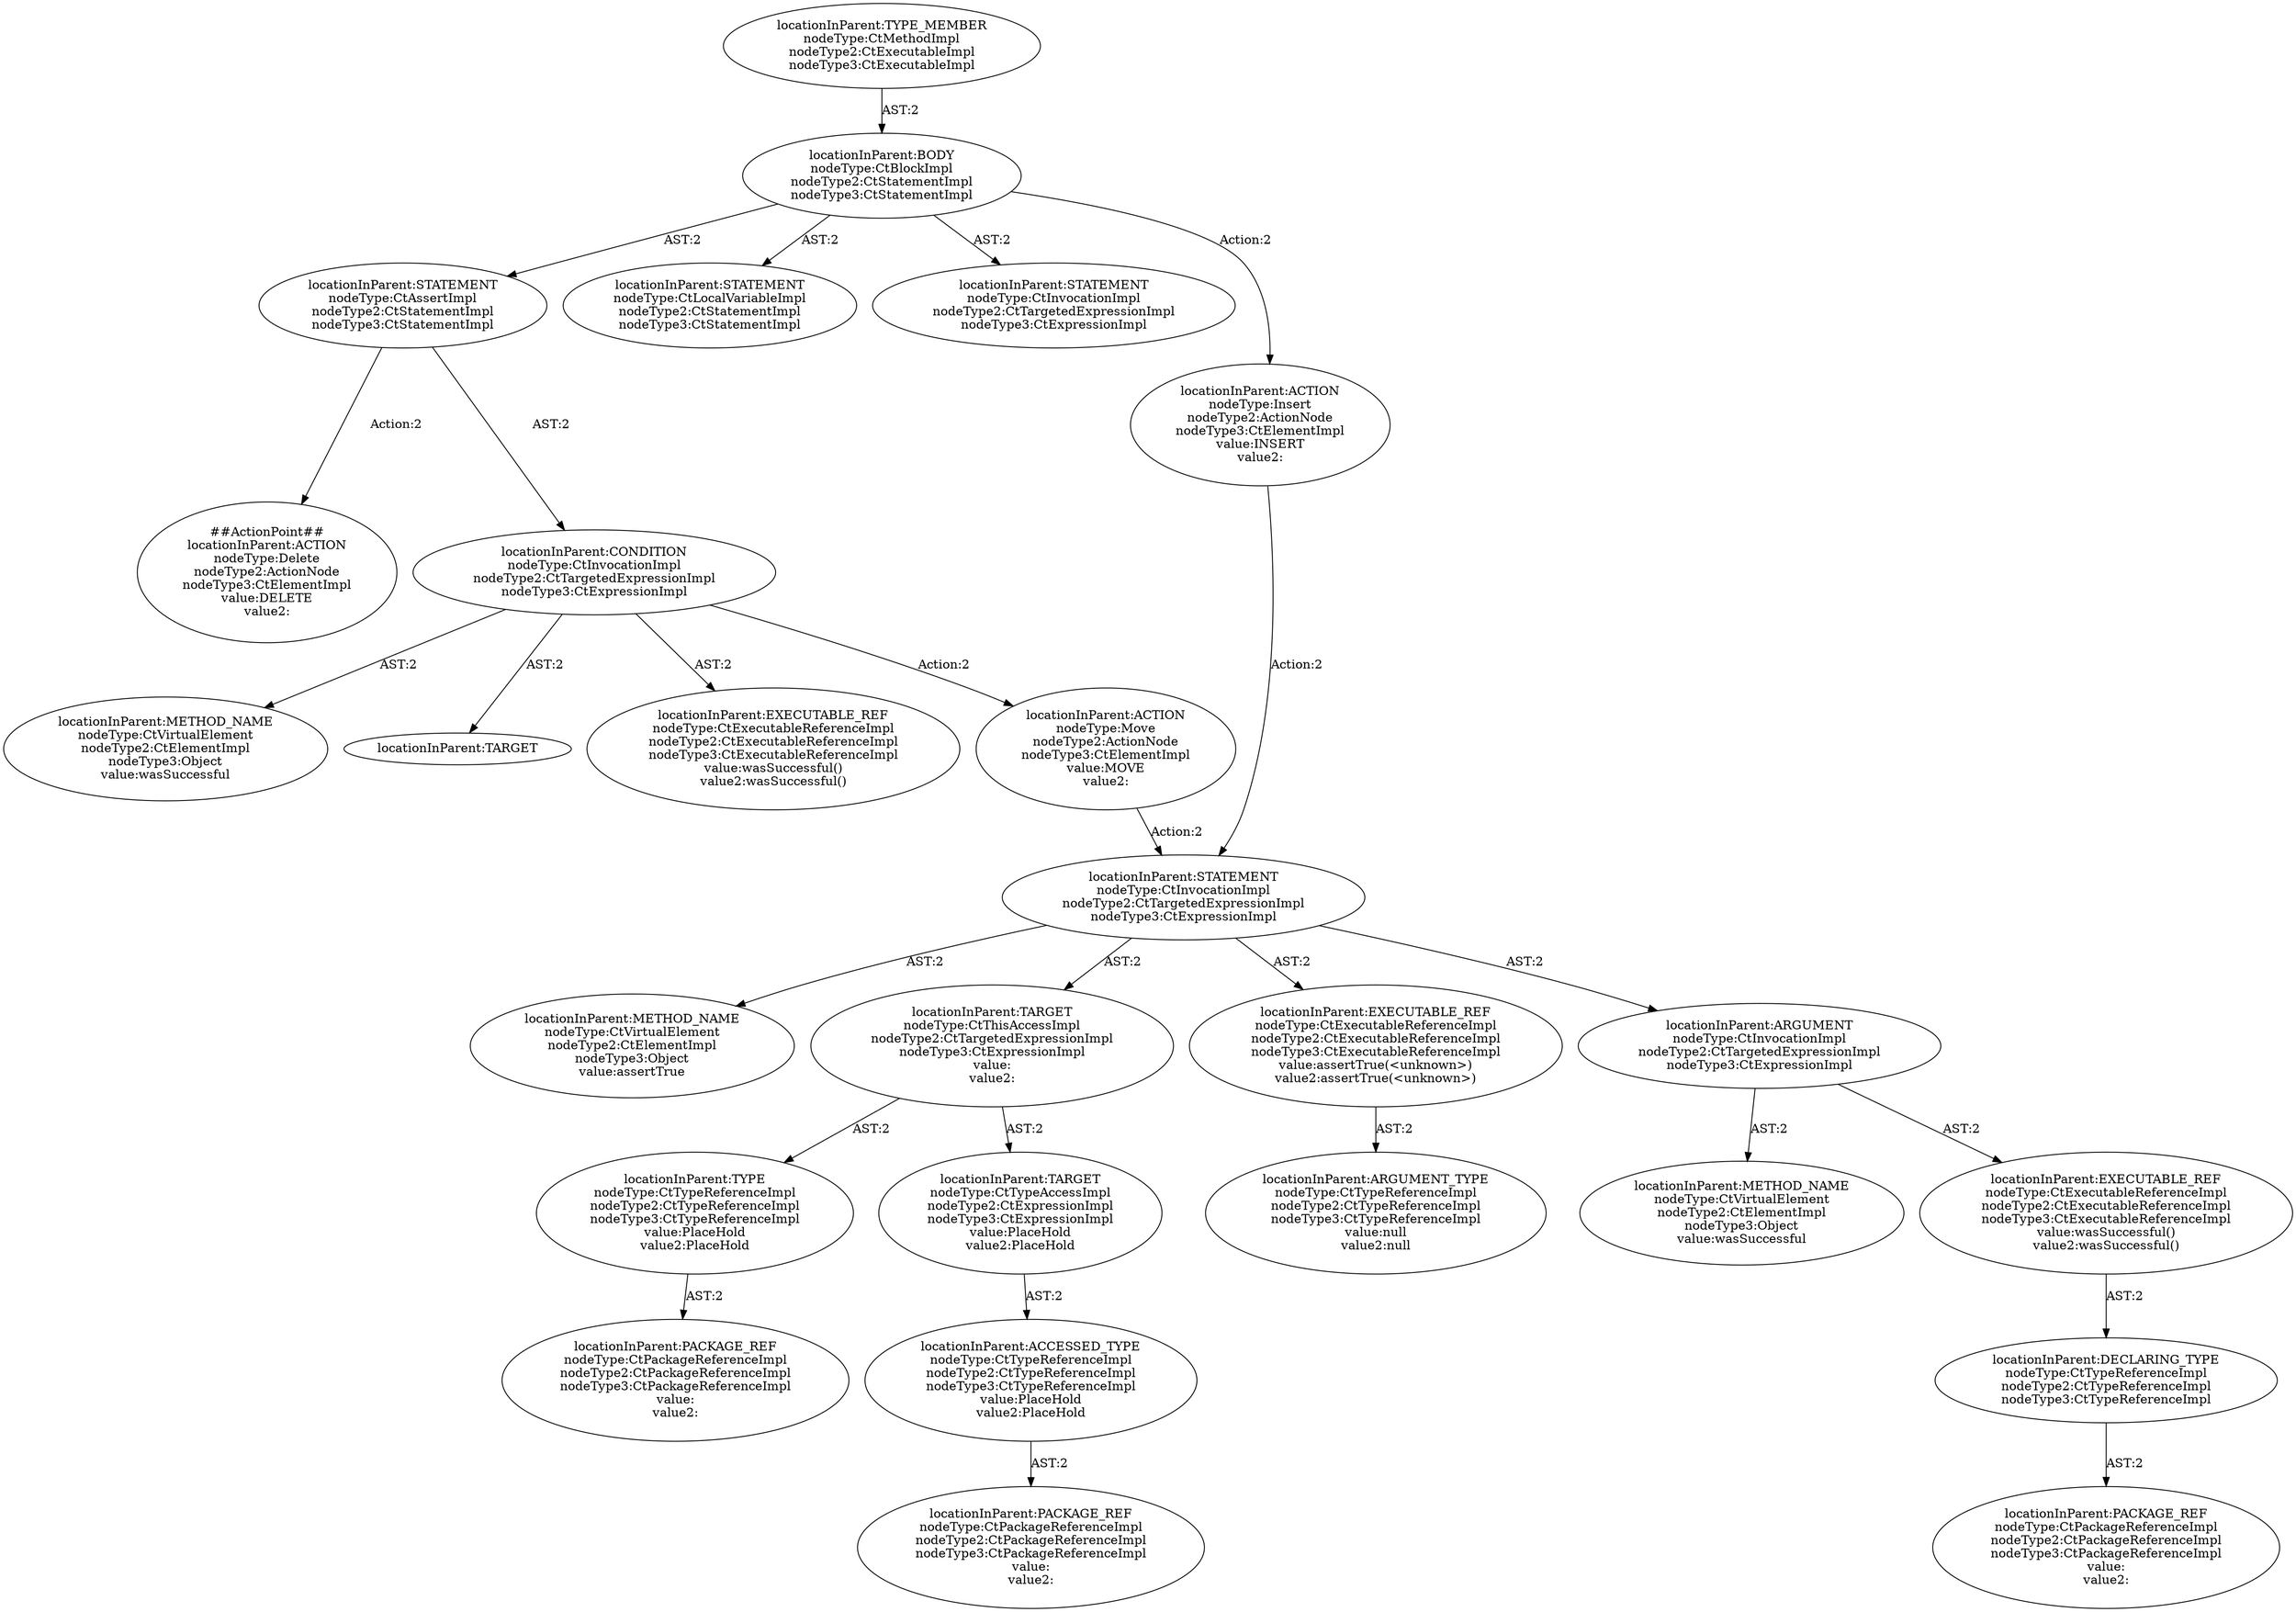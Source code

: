 digraph "Pattern" {
0 [label="##ActionPoint##
locationInParent:ACTION
nodeType:Delete
nodeType2:ActionNode
nodeType3:CtElementImpl
value:DELETE
value2:" shape=ellipse]
1 [label="locationInParent:STATEMENT
nodeType:CtAssertImpl
nodeType2:CtStatementImpl
nodeType3:CtStatementImpl" shape=ellipse]
2 [label="locationInParent:BODY
nodeType:CtBlockImpl
nodeType2:CtStatementImpl
nodeType3:CtStatementImpl" shape=ellipse]
3 [label="locationInParent:TYPE_MEMBER
nodeType:CtMethodImpl
nodeType2:CtExecutableImpl
nodeType3:CtExecutableImpl" shape=ellipse]
4 [label="locationInParent:STATEMENT
nodeType:CtLocalVariableImpl
nodeType2:CtStatementImpl
nodeType3:CtStatementImpl" shape=ellipse]
5 [label="locationInParent:STATEMENT
nodeType:CtInvocationImpl
nodeType2:CtTargetedExpressionImpl
nodeType3:CtExpressionImpl" shape=ellipse]
6 [label="locationInParent:ACTION
nodeType:Insert
nodeType2:ActionNode
nodeType3:CtElementImpl
value:INSERT
value2:" shape=ellipse]
7 [label="locationInParent:STATEMENT
nodeType:CtInvocationImpl
nodeType2:CtTargetedExpressionImpl
nodeType3:CtExpressionImpl" shape=ellipse]
8 [label="locationInParent:METHOD_NAME
nodeType:CtVirtualElement
nodeType2:CtElementImpl
nodeType3:Object
value:assertTrue" shape=ellipse]
9 [label="locationInParent:TARGET
nodeType:CtThisAccessImpl
nodeType2:CtTargetedExpressionImpl
nodeType3:CtExpressionImpl
value:
value2:" shape=ellipse]
10 [label="locationInParent:TYPE
nodeType:CtTypeReferenceImpl
nodeType2:CtTypeReferenceImpl
nodeType3:CtTypeReferenceImpl
value:PlaceHold
value2:PlaceHold" shape=ellipse]
11 [label="locationInParent:PACKAGE_REF
nodeType:CtPackageReferenceImpl
nodeType2:CtPackageReferenceImpl
nodeType3:CtPackageReferenceImpl
value:
value2:" shape=ellipse]
12 [label="locationInParent:TARGET
nodeType:CtTypeAccessImpl
nodeType2:CtExpressionImpl
nodeType3:CtExpressionImpl
value:PlaceHold
value2:PlaceHold" shape=ellipse]
13 [label="locationInParent:ACCESSED_TYPE
nodeType:CtTypeReferenceImpl
nodeType2:CtTypeReferenceImpl
nodeType3:CtTypeReferenceImpl
value:PlaceHold
value2:PlaceHold" shape=ellipse]
14 [label="locationInParent:PACKAGE_REF
nodeType:CtPackageReferenceImpl
nodeType2:CtPackageReferenceImpl
nodeType3:CtPackageReferenceImpl
value:
value2:" shape=ellipse]
15 [label="locationInParent:EXECUTABLE_REF
nodeType:CtExecutableReferenceImpl
nodeType2:CtExecutableReferenceImpl
nodeType3:CtExecutableReferenceImpl
value:assertTrue(<unknown>)
value2:assertTrue(<unknown>)" shape=ellipse]
16 [label="locationInParent:ARGUMENT_TYPE
nodeType:CtTypeReferenceImpl
nodeType2:CtTypeReferenceImpl
nodeType3:CtTypeReferenceImpl
value:null
value2:null" shape=ellipse]
17 [label="locationInParent:ARGUMENT
nodeType:CtInvocationImpl
nodeType2:CtTargetedExpressionImpl
nodeType3:CtExpressionImpl" shape=ellipse]
18 [label="locationInParent:METHOD_NAME
nodeType:CtVirtualElement
nodeType2:CtElementImpl
nodeType3:Object
value:wasSuccessful" shape=ellipse]
19 [label="locationInParent:EXECUTABLE_REF
nodeType:CtExecutableReferenceImpl
nodeType2:CtExecutableReferenceImpl
nodeType3:CtExecutableReferenceImpl
value:wasSuccessful()
value2:wasSuccessful()" shape=ellipse]
20 [label="locationInParent:DECLARING_TYPE
nodeType:CtTypeReferenceImpl
nodeType2:CtTypeReferenceImpl
nodeType3:CtTypeReferenceImpl" shape=ellipse]
21 [label="locationInParent:PACKAGE_REF
nodeType:CtPackageReferenceImpl
nodeType2:CtPackageReferenceImpl
nodeType3:CtPackageReferenceImpl
value:
value2:" shape=ellipse]
22 [label="locationInParent:CONDITION
nodeType:CtInvocationImpl
nodeType2:CtTargetedExpressionImpl
nodeType3:CtExpressionImpl" shape=ellipse]
23 [label="locationInParent:METHOD_NAME
nodeType:CtVirtualElement
nodeType2:CtElementImpl
nodeType3:Object
value:wasSuccessful" shape=ellipse]
24 [label="locationInParent:TARGET" shape=ellipse]
25 [label="locationInParent:EXECUTABLE_REF
nodeType:CtExecutableReferenceImpl
nodeType2:CtExecutableReferenceImpl
nodeType3:CtExecutableReferenceImpl
value:wasSuccessful()
value2:wasSuccessful()" shape=ellipse]
26 [label="locationInParent:ACTION
nodeType:Move
nodeType2:ActionNode
nodeType3:CtElementImpl
value:MOVE
value2:" shape=ellipse]
1 -> 0 [label="Action:2"];
1 -> 22 [label="AST:2"];
2 -> 1 [label="AST:2"];
2 -> 4 [label="AST:2"];
2 -> 5 [label="AST:2"];
2 -> 6 [label="Action:2"];
3 -> 2 [label="AST:2"];
6 -> 7 [label="Action:2"];
7 -> 8 [label="AST:2"];
7 -> 9 [label="AST:2"];
7 -> 15 [label="AST:2"];
7 -> 17 [label="AST:2"];
9 -> 10 [label="AST:2"];
9 -> 12 [label="AST:2"];
10 -> 11 [label="AST:2"];
12 -> 13 [label="AST:2"];
13 -> 14 [label="AST:2"];
15 -> 16 [label="AST:2"];
17 -> 18 [label="AST:2"];
17 -> 19 [label="AST:2"];
19 -> 20 [label="AST:2"];
20 -> 21 [label="AST:2"];
22 -> 23 [label="AST:2"];
22 -> 24 [label="AST:2"];
22 -> 25 [label="AST:2"];
22 -> 26 [label="Action:2"];
26 -> 7 [label="Action:2"];
}